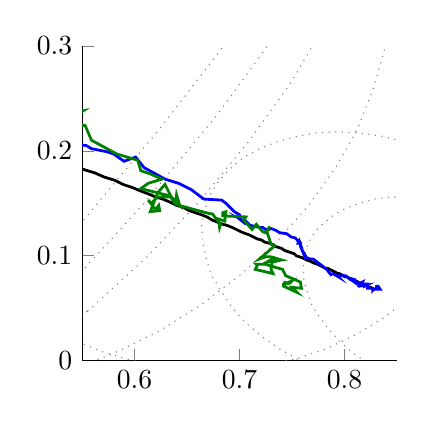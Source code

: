 % This file was created by matlab2tikz v0.4.4 running on MATLAB 7.13.
% Copyright (c) 2008--2013, Nico Schlömer <nico.schloemer@gmail.com>
% All rights reserved.
% 
% The latest updates can be retrieved from
%   http://www.mathworks.com/matlabcentral/fileexchange/22022-matlab2tikz
% where you can also make suggestions and rate matlab2tikz.
% 
\begin{tikzpicture}

\begin{axis}[%
width=4cm,
height=4cm,
scale only axis,
xmin=0.55,
xmax=0.85,
ymin=0,
ymax=0.3,
axis x line*=bottom,
axis y line*=left
]
\addplot [
color=gray,
dotted,
forget plot
]
table[row sep=crcr]{
-0.224 0.224\\
-0.097 0.346\\
0.031 0.464\\
0.159 0.573\\
0.283 0.673\\
0.404 0.762\\
0.517 0.839\\
0.623 0.901\\
0.718 0.949\\
0.801 0.982\\
0.871 0.998\\
0.926 0.998\\
0.967 0.981\\
0.992 0.949\\
1.0 0.9\\
0.992 0.837\\
0.968 0.761\\
0.927 0.671\\
0.872 0.571\\
0.802 0.462\\
0.719 0.344\\
0.624 0.221\\
0.519 0.095\\
0.406 -0.033\\
0.286 -0.161\\
0.161 -0.286\\
0.033 -0.406\\
-0.095 -0.519\\
-0.221 -0.624\\
-0.344 -0.719\\
-0.462 -0.802\\
-0.571 -0.872\\
-0.671 -0.927\\
-0.761 -0.968\\
-0.837 -0.992\\
-0.9 -1.0\\
-0.949 -0.992\\
-0.981 -0.967\\
-0.998 -0.926\\
-0.998 -0.871\\
-0.982 -0.801\\
-0.949 -0.718\\
-0.901 -0.623\\
-0.839 -0.517\\
-0.762 -0.404\\
-0.673 -0.283\\
-0.573 -0.159\\
-0.464 -0.031\\
-0.346 0.097\\
-0.224 0.224\\
};
\addplot [
color=gray,
dotted,
forget plot
]
table[row sep=crcr]{
0.457 -0.01\\
0.375 -0.085\\
0.29 -0.155\\
0.205 -0.219\\
0.121 -0.276\\
0.038 -0.325\\
-0.041 -0.365\\
-0.115 -0.395\\
-0.184 -0.416\\
-0.246 -0.426\\
-0.299 -0.426\\
-0.344 -0.415\\
-0.379 -0.394\\
-0.404 -0.363\\
-0.418 -0.322\\
-0.421 -0.273\\
-0.414 -0.215\\
-0.396 -0.151\\
-0.367 -0.08\\
-0.328 -0.005\\
-0.28 0.074\\
-0.223 0.155\\
-0.159 0.237\\
-0.088 0.319\\
-0.012 0.399\\
0.069 0.476\\
0.152 0.549\\
0.237 0.616\\
0.322 0.677\\
0.405 0.73\\
0.486 0.775\\
0.563 0.81\\
0.635 0.836\\
0.7 0.851\\
0.758 0.856\\
0.807 0.85\\
0.847 0.834\\
0.877 0.808\\
0.897 0.772\\
0.906 0.727\\
0.904 0.673\\
0.891 0.612\\
0.867 0.545\\
0.833 0.472\\
0.79 0.394\\
0.737 0.314\\
0.677 0.232\\
0.609 0.15\\
0.535 0.069\\
0.457 -0.01\\
};
\addplot [
color=gray,
dotted,
forget plot
]
table[row sep=crcr]{
0.555 0.047\\
0.497 -0.0\\
0.436 -0.043\\
0.374 -0.081\\
0.312 -0.113\\
0.25 -0.138\\
0.191 -0.157\\
0.134 -0.169\\
0.081 -0.174\\
0.032 -0.171\\
-0.011 -0.161\\
-0.048 -0.144\\
-0.079 -0.12\\
-0.102 -0.089\\
-0.117 -0.053\\
-0.125 -0.011\\
-0.125 0.035\\
-0.117 0.086\\
-0.101 0.139\\
-0.077 0.195\\
-0.046 0.252\\
-0.009 0.309\\
0.035 0.365\\
0.084 0.42\\
0.137 0.473\\
0.194 0.523\\
0.254 0.568\\
0.315 0.608\\
0.378 0.643\\
0.44 0.672\\
0.5 0.694\\
0.559 0.71\\
0.614 0.718\\
0.665 0.719\\
0.711 0.712\\
0.751 0.699\\
0.785 0.678\\
0.812 0.651\\
0.831 0.617\\
0.843 0.578\\
0.846 0.534\\
0.842 0.485\\
0.83 0.433\\
0.81 0.379\\
0.783 0.323\\
0.749 0.265\\
0.708 0.208\\
0.662 0.152\\
0.611 0.098\\
0.555 0.047\\
};
\addplot [
color=gray,
dotted,
forget plot
]
table[row sep=crcr]{
0.623 0.028\\
0.58 0.007\\
0.536 -0.01\\
0.491 -0.023\\
0.446 -0.031\\
0.402 -0.034\\
0.36 -0.033\\
0.32 -0.027\\
0.282 -0.015\\
0.248 0.0\\
0.218 0.02\\
0.193 0.044\\
0.172 0.071\\
0.157 0.102\\
0.147 0.135\\
0.143 0.17\\
0.144 0.207\\
0.152 0.244\\
0.165 0.282\\
0.183 0.319\\
0.206 0.356\\
0.234 0.391\\
0.267 0.424\\
0.303 0.454\\
0.342 0.481\\
0.383 0.504\\
0.427 0.523\\
0.471 0.538\\
0.516 0.549\\
0.561 0.554\\
0.604 0.555\\
0.645 0.551\\
0.684 0.543\\
0.72 0.529\\
0.752 0.511\\
0.78 0.489\\
0.803 0.464\\
0.821 0.435\\
0.834 0.403\\
0.841 0.369\\
0.842 0.333\\
0.838 0.296\\
0.827 0.258\\
0.812 0.22\\
0.791 0.183\\
0.765 0.147\\
0.735 0.113\\
0.701 0.082\\
0.663 0.053\\
0.623 0.028\\
};
\addplot [
color=gray,
dotted,
forget plot
]
table[row sep=crcr]{
0.914 0.169\\
0.914 0.194\\
0.909 0.219\\
0.9 0.243\\
0.888 0.266\\
0.872 0.287\\
0.852 0.308\\
0.829 0.326\\
0.804 0.341\\
0.776 0.354\\
0.747 0.365\\
0.716 0.372\\
0.684 0.376\\
0.652 0.378\\
0.621 0.376\\
0.59 0.37\\
0.56 0.362\\
0.532 0.351\\
0.506 0.337\\
0.482 0.321\\
0.462 0.302\\
0.445 0.282\\
0.432 0.26\\
0.422 0.236\\
0.417 0.212\\
0.415 0.188\\
0.418 0.163\\
0.424 0.138\\
0.435 0.115\\
0.449 0.092\\
0.467 0.071\\
0.488 0.052\\
0.512 0.036\\
0.539 0.021\\
0.568 0.009\\
0.598 0.0\\
0.629 -0.005\\
0.661 -0.008\\
0.693 -0.008\\
0.724 -0.004\\
0.755 0.002\\
0.784 0.012\\
0.811 0.025\\
0.836 0.04\\
0.858 0.057\\
0.876 0.077\\
0.891 0.098\\
0.903 0.121\\
0.911 0.145\\
0.914 0.169\\
};
\addplot [
color=gray,
dotted,
forget plot
]
table[row sep=crcr]{
0.796 -0.016\\
0.775 -0.008\\
0.756 0.001\\
0.737 0.012\\
0.72 0.024\\
0.705 0.037\\
0.692 0.052\\
0.682 0.067\\
0.673 0.082\\
0.668 0.098\\
0.665 0.113\\
0.664 0.129\\
0.667 0.144\\
0.672 0.158\\
0.68 0.171\\
0.69 0.182\\
0.703 0.193\\
0.717 0.201\\
0.734 0.208\\
0.752 0.213\\
0.772 0.217\\
0.792 0.218\\
0.813 0.217\\
0.835 0.214\\
0.856 0.209\\
0.877 0.203\\
0.897 0.194\\
0.916 0.184\\
0.934 0.173\\
0.95 0.16\\
0.964 0.146\\
0.976 0.131\\
0.985 0.116\\
0.992 0.1\\
0.997 0.085\\
0.998 0.069\\
0.997 0.054\\
0.993 0.04\\
0.987 0.026\\
0.978 0.014\\
0.966 0.003\\
0.953 -0.007\\
0.937 -0.015\\
0.92 -0.021\\
0.901 -0.025\\
0.881 -0.027\\
0.86 -0.027\\
0.839 -0.025\\
0.817 -0.022\\
0.796 -0.016\\
};
\addplot [
color=gray,
dotted,
forget plot
]
table[row sep=crcr]{
1.021 0.015\\
1.023 0.026\\
1.024 0.037\\
1.022 0.049\\
1.019 0.061\\
1.013 0.074\\
1.005 0.085\\
0.996 0.097\\
0.985 0.108\\
0.972 0.118\\
0.958 0.127\\
0.942 0.136\\
0.927 0.143\\
0.91 0.148\\
0.893 0.152\\
0.876 0.155\\
0.86 0.156\\
0.844 0.156\\
0.828 0.154\\
0.814 0.15\\
0.801 0.145\\
0.79 0.139\\
0.78 0.131\\
0.772 0.123\\
0.766 0.113\\
0.762 0.102\\
0.761 0.091\\
0.761 0.079\\
0.764 0.067\\
0.768 0.055\\
0.775 0.043\\
0.784 0.031\\
0.794 0.02\\
0.806 0.009\\
0.82 -0.001\\
0.834 -0.01\\
0.85 -0.017\\
0.866 -0.023\\
0.883 -0.028\\
0.9 -0.032\\
0.917 -0.034\\
0.933 -0.034\\
0.949 -0.033\\
0.964 -0.03\\
0.977 -0.026\\
0.989 -0.02\\
1.0 -0.013\\
1.009 -0.005\\
1.016 0.004\\
1.021 0.015\\
};
\addplot [
color=black,
solid,
line width=1.0pt,
forget plot
]
table[row sep=crcr]{
-0.424 -0.266\\
0.002 0.123\\
0.12 0.197\\
0.188 0.224\\
0.237 0.235\\
0.277 0.238\\
0.31 0.238\\
0.339 0.236\\
0.364 0.233\\
0.388 0.229\\
0.409 0.225\\
0.428 0.22\\
0.446 0.216\\
0.462 0.211\\
0.477 0.207\\
0.492 0.202\\
0.505 0.198\\
0.518 0.194\\
0.53 0.19\\
0.541 0.186\\
0.552 0.182\\
0.562 0.179\\
0.571 0.175\\
0.581 0.172\\
0.589 0.168\\
0.598 0.165\\
0.605 0.162\\
0.613 0.159\\
0.62 0.156\\
0.627 0.154\\
0.634 0.151\\
0.64 0.148\\
0.647 0.146\\
0.652 0.143\\
0.658 0.141\\
0.664 0.139\\
0.669 0.137\\
0.674 0.134\\
0.679 0.132\\
0.684 0.13\\
0.688 0.129\\
0.693 0.127\\
0.697 0.125\\
0.701 0.123\\
0.706 0.121\\
0.709 0.12\\
0.713 0.118\\
0.717 0.116\\
0.721 0.115\\
0.724 0.113\\
0.728 0.112\\
0.731 0.111\\
0.734 0.109\\
0.737 0.108\\
0.74 0.107\\
0.743 0.105\\
0.746 0.104\\
0.749 0.103\\
0.752 0.102\\
0.754 0.1\\
0.757 0.099\\
0.76 0.098\\
0.762 0.097\\
0.764 0.096\\
0.767 0.095\\
0.769 0.094\\
0.771 0.093\\
0.774 0.092\\
0.776 0.091\\
0.778 0.09\\
0.78 0.089\\
0.782 0.088\\
0.784 0.088\\
0.786 0.087\\
0.788 0.086\\
0.79 0.085\\
0.792 0.084\\
0.793 0.083\\
0.795 0.083\\
0.797 0.082\\
0.799 0.081\\
0.8 0.08\\
0.802 0.08\\
0.804 0.079\\
0.805 0.078\\
0.807 0.078\\
0.808 0.077\\
0.81 0.076\\
0.811 0.076\\
0.813 0.075\\
0.814 0.074\\
0.815 0.074\\
0.817 0.073\\
0.818 0.073\\
0.819 0.072\\
0.821 0.071\\
0.822 0.071\\
0.823 0.07\\
0.825 0.07\\
0.826 0.069\\
0.827 0.069\\
};
\addplot [
color=blue,
solid,
line width=1.0pt,
forget plot
]
table[row sep=crcr]{
-0.424 -0.266\\
0.015 0.142\\
0.128 0.203\\
0.227 0.254\\
0.277 0.261\\
0.314 0.27\\
0.348 0.261\\
0.378 0.263\\
0.403 0.254\\
0.418 0.244\\
0.44 0.236\\
0.457 0.23\\
0.47 0.224\\
0.491 0.224\\
0.5 0.214\\
0.51 0.211\\
0.518 0.206\\
0.538 0.202\\
0.544 0.206\\
0.554 0.205\\
0.559 0.202\\
0.574 0.199\\
0.58 0.197\\
0.59 0.19\\
0.601 0.194\\
0.609 0.184\\
0.62 0.178\\
0.629 0.173\\
0.642 0.169\\
0.654 0.163\\
0.666 0.154\\
0.683 0.153\\
0.687 0.15\\
0.695 0.142\\
0.695 0.141\\
0.695 0.142\\
0.7 0.139\\
0.702 0.134\\
0.7 0.135\\
0.705 0.131\\
0.706 0.133\\
0.71 0.129\\
0.719 0.127\\
0.723 0.127\\
0.722 0.127\\
0.725 0.125\\
0.724 0.125\\
0.73 0.126\\
0.735 0.124\\
0.738 0.122\\
0.745 0.121\\
0.749 0.118\\
0.753 0.117\\
0.755 0.115\\
0.756 0.113\\
0.758 0.111\\
0.757 0.114\\
0.756 0.112\\
0.758 0.112\\
0.758 0.109\\
0.761 0.102\\
0.761 0.103\\
0.764 0.098\\
0.767 0.097\\
0.77 0.097\\
0.778 0.091\\
0.783 0.087\\
0.787 0.082\\
0.789 0.083\\
0.794 0.08\\
0.793 0.081\\
0.797 0.081\\
0.801 0.081\\
0.806 0.077\\
0.811 0.077\\
0.806 0.078\\
0.808 0.076\\
0.812 0.073\\
0.816 0.073\\
0.817 0.075\\
0.815 0.074\\
0.814 0.072\\
0.817 0.072\\
0.813 0.074\\
0.814 0.071\\
0.821 0.072\\
0.819 0.071\\
0.819 0.073\\
0.822 0.073\\
0.822 0.069\\
0.823 0.069\\
0.824 0.069\\
0.827 0.069\\
0.828 0.068\\
0.827 0.067\\
0.827 0.068\\
0.834 0.068\\
0.832 0.071\\
0.831 0.071\\
0.832 0.069\\
0.829 0.07\\
};
\addplot [
color=green!50!black,
solid,
line width=1.0pt,
forget plot
]
table[row sep=crcr]{
-0.424 -0.266\\
-0.055 0.119\\
0.061 0.203\\
0.12 0.288\\
0.185 0.296\\
0.258 0.326\\
0.308 0.35\\
0.346 0.339\\
0.384 0.316\\
0.356 0.324\\
0.397 0.295\\
0.422 0.293\\
0.437 0.294\\
0.439 0.287\\
0.455 0.299\\
0.466 0.305\\
0.487 0.311\\
0.478 0.296\\
0.482 0.298\\
0.483 0.277\\
0.492 0.27\\
0.505 0.28\\
0.526 0.272\\
0.521 0.269\\
0.522 0.266\\
0.526 0.245\\
0.537 0.235\\
0.551 0.238\\
0.534 0.227\\
0.553 0.224\\
0.559 0.21\\
0.583 0.197\\
0.603 0.191\\
0.606 0.181\\
0.615 0.178\\
0.626 0.173\\
0.613 0.169\\
0.606 0.164\\
0.618 0.161\\
0.634 0.157\\
0.638 0.15\\
0.629 0.168\\
0.622 0.16\\
0.615 0.142\\
0.624 0.143\\
0.623 0.148\\
0.62 0.144\\
0.613 0.153\\
0.616 0.15\\
0.62 0.154\\
0.622 0.156\\
0.635 0.156\\
0.643 0.148\\
0.64 0.158\\
0.639 0.149\\
0.657 0.144\\
0.672 0.14\\
0.674 0.14\\
0.682 0.13\\
0.681 0.127\\
0.68 0.135\\
0.686 0.133\\
0.687 0.142\\
0.684 0.141\\
0.684 0.138\\
0.706 0.137\\
0.704 0.134\\
0.712 0.125\\
0.716 0.13\\
0.722 0.123\\
0.725 0.122\\
0.729 0.128\\
0.726 0.123\\
0.73 0.111\\
0.733 0.109\\
0.719 0.097\\
0.725 0.099\\
0.73 0.099\\
0.74 0.096\\
0.726 0.094\\
0.733 0.098\\
0.736 0.095\\
0.731 0.094\\
0.73 0.087\\
0.732 0.083\\
0.715 0.087\\
0.717 0.091\\
0.716 0.092\\
0.724 0.092\\
0.741 0.087\\
0.744 0.081\\
0.758 0.075\\
0.759 0.069\\
0.75 0.07\\
0.755 0.065\\
0.742 0.071\\
0.742 0.073\\
0.75 0.076\\
0.748 0.074\\
0.743 0.073\\
0.743 0.076\\
};
\end{axis}
\end{tikzpicture}%